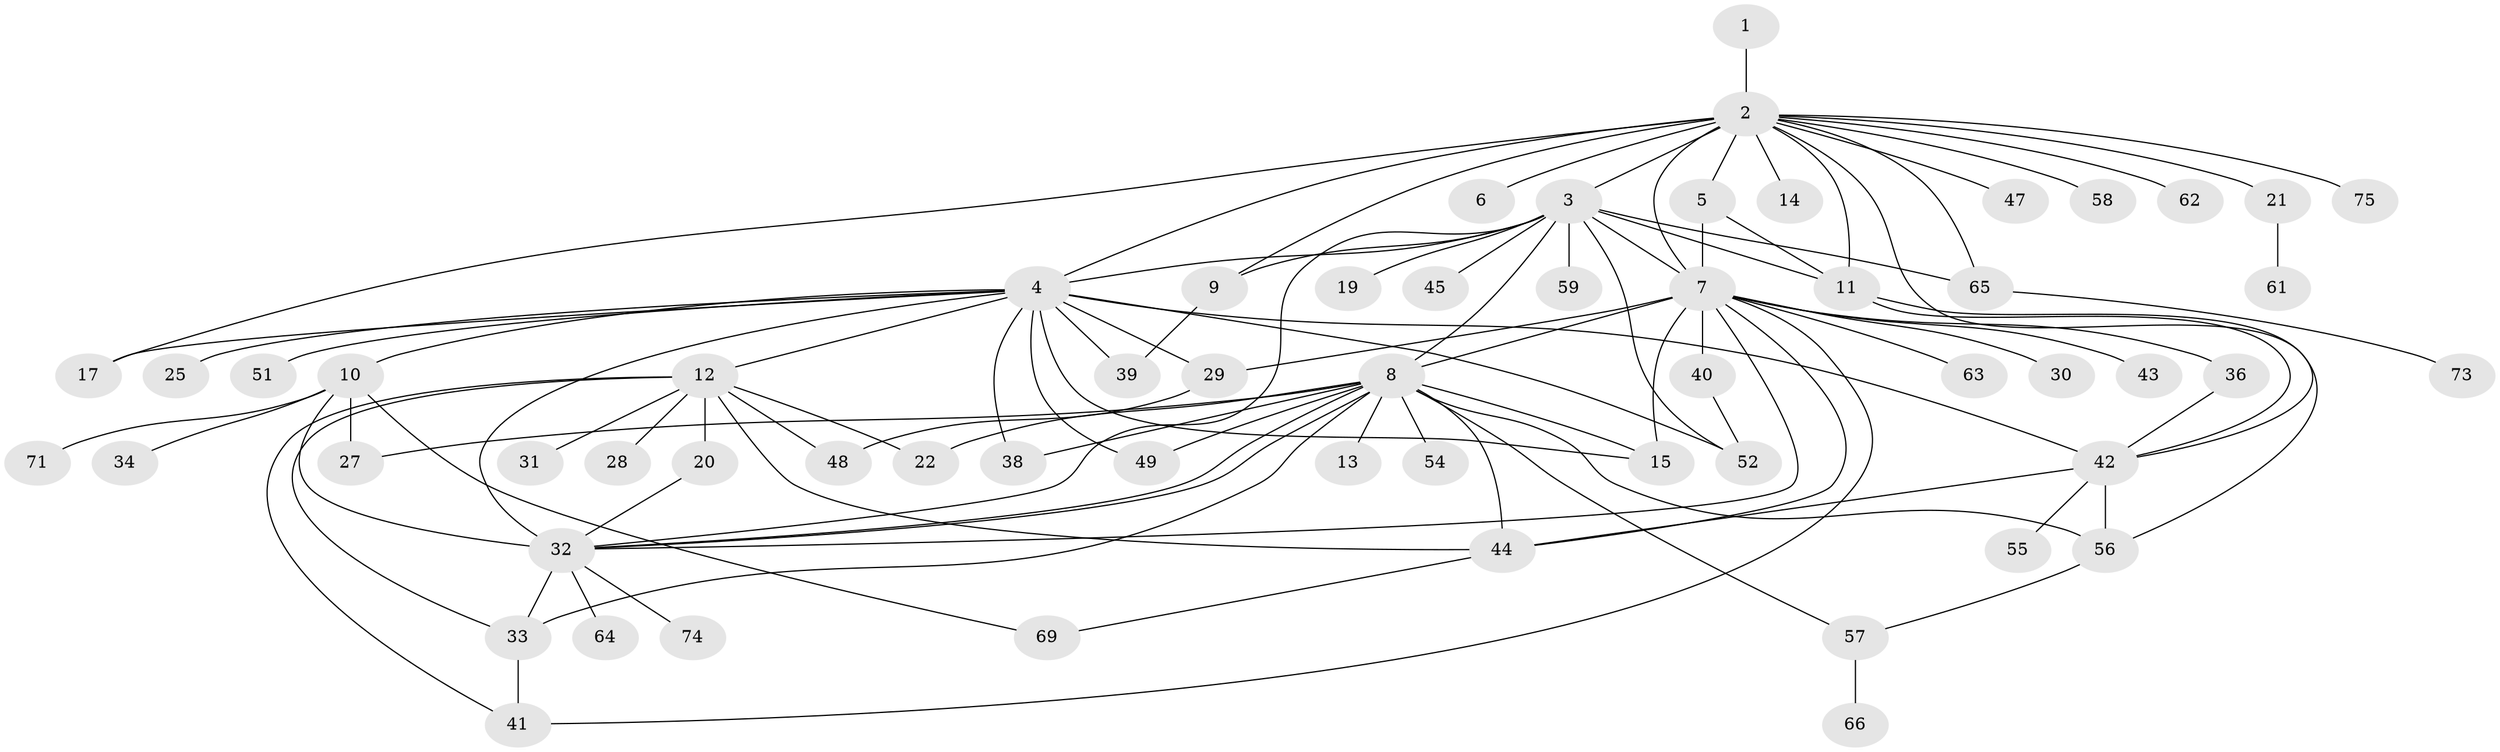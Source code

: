 // original degree distribution, {2: 0.189873417721519, 17: 0.012658227848101266, 14: 0.012658227848101266, 16: 0.012658227848101266, 4: 0.06329113924050633, 1: 0.4050632911392405, 13: 0.012658227848101266, 10: 0.02531645569620253, 3: 0.1518987341772152, 8: 0.02531645569620253, 5: 0.0759493670886076, 6: 0.012658227848101266}
// Generated by graph-tools (version 1.1) at 2025/11/02/27/25 16:11:09]
// undirected, 60 vertices, 99 edges
graph export_dot {
graph [start="1"]
  node [color=gray90,style=filled];
  1 [super="+67"];
  2 [super="+76"];
  3 [super="+18"];
  4 [super="+35"];
  5 [super="+79"];
  6;
  7 [super="+24"];
  8 [super="+23"];
  9;
  10 [super="+50"];
  11;
  12 [super="+16"];
  13;
  14;
  15 [super="+70"];
  17;
  19;
  20 [super="+26"];
  21 [super="+77"];
  22;
  25;
  27;
  28;
  29;
  30;
  31;
  32 [super="+37"];
  33;
  34;
  36;
  38 [super="+60"];
  39 [super="+53"];
  40;
  41;
  42 [super="+46"];
  43;
  44 [super="+78"];
  45;
  47;
  48;
  49;
  51;
  52;
  54 [super="+68"];
  55;
  56;
  57;
  58 [super="+72"];
  59;
  61;
  62;
  63;
  64;
  65;
  66;
  69;
  71;
  73;
  74;
  75;
  1 -- 2;
  2 -- 3 [weight=2];
  2 -- 4 [weight=2];
  2 -- 5;
  2 -- 6;
  2 -- 9;
  2 -- 14;
  2 -- 17;
  2 -- 21;
  2 -- 42;
  2 -- 47;
  2 -- 58;
  2 -- 62;
  2 -- 65;
  2 -- 75;
  2 -- 11;
  2 -- 7;
  3 -- 4;
  3 -- 7;
  3 -- 8;
  3 -- 9;
  3 -- 11;
  3 -- 19;
  3 -- 32;
  3 -- 45 [weight=2];
  3 -- 52;
  3 -- 59;
  3 -- 65;
  4 -- 10;
  4 -- 12;
  4 -- 17;
  4 -- 25;
  4 -- 32;
  4 -- 38;
  4 -- 39;
  4 -- 49;
  4 -- 51;
  4 -- 52;
  4 -- 29;
  4 -- 15;
  4 -- 42;
  5 -- 11;
  5 -- 7;
  7 -- 8 [weight=2];
  7 -- 29;
  7 -- 30;
  7 -- 36;
  7 -- 40;
  7 -- 41;
  7 -- 43;
  7 -- 44;
  7 -- 63;
  7 -- 32;
  7 -- 15;
  8 -- 13;
  8 -- 15;
  8 -- 32;
  8 -- 32;
  8 -- 33;
  8 -- 49;
  8 -- 56;
  8 -- 38;
  8 -- 22;
  8 -- 54;
  8 -- 57;
  8 -- 27;
  8 -- 44;
  9 -- 39;
  10 -- 27;
  10 -- 34;
  10 -- 69;
  10 -- 71;
  10 -- 32;
  11 -- 56;
  11 -- 42;
  12 -- 20;
  12 -- 22;
  12 -- 31;
  12 -- 41;
  12 -- 48;
  12 -- 33;
  12 -- 28;
  12 -- 44;
  20 -- 32;
  21 -- 61;
  29 -- 48;
  32 -- 33 [weight=2];
  32 -- 64;
  32 -- 74;
  33 -- 41;
  36 -- 42;
  40 -- 52;
  42 -- 55;
  42 -- 56;
  42 -- 44;
  44 -- 69;
  56 -- 57;
  57 -- 66;
  65 -- 73;
}
